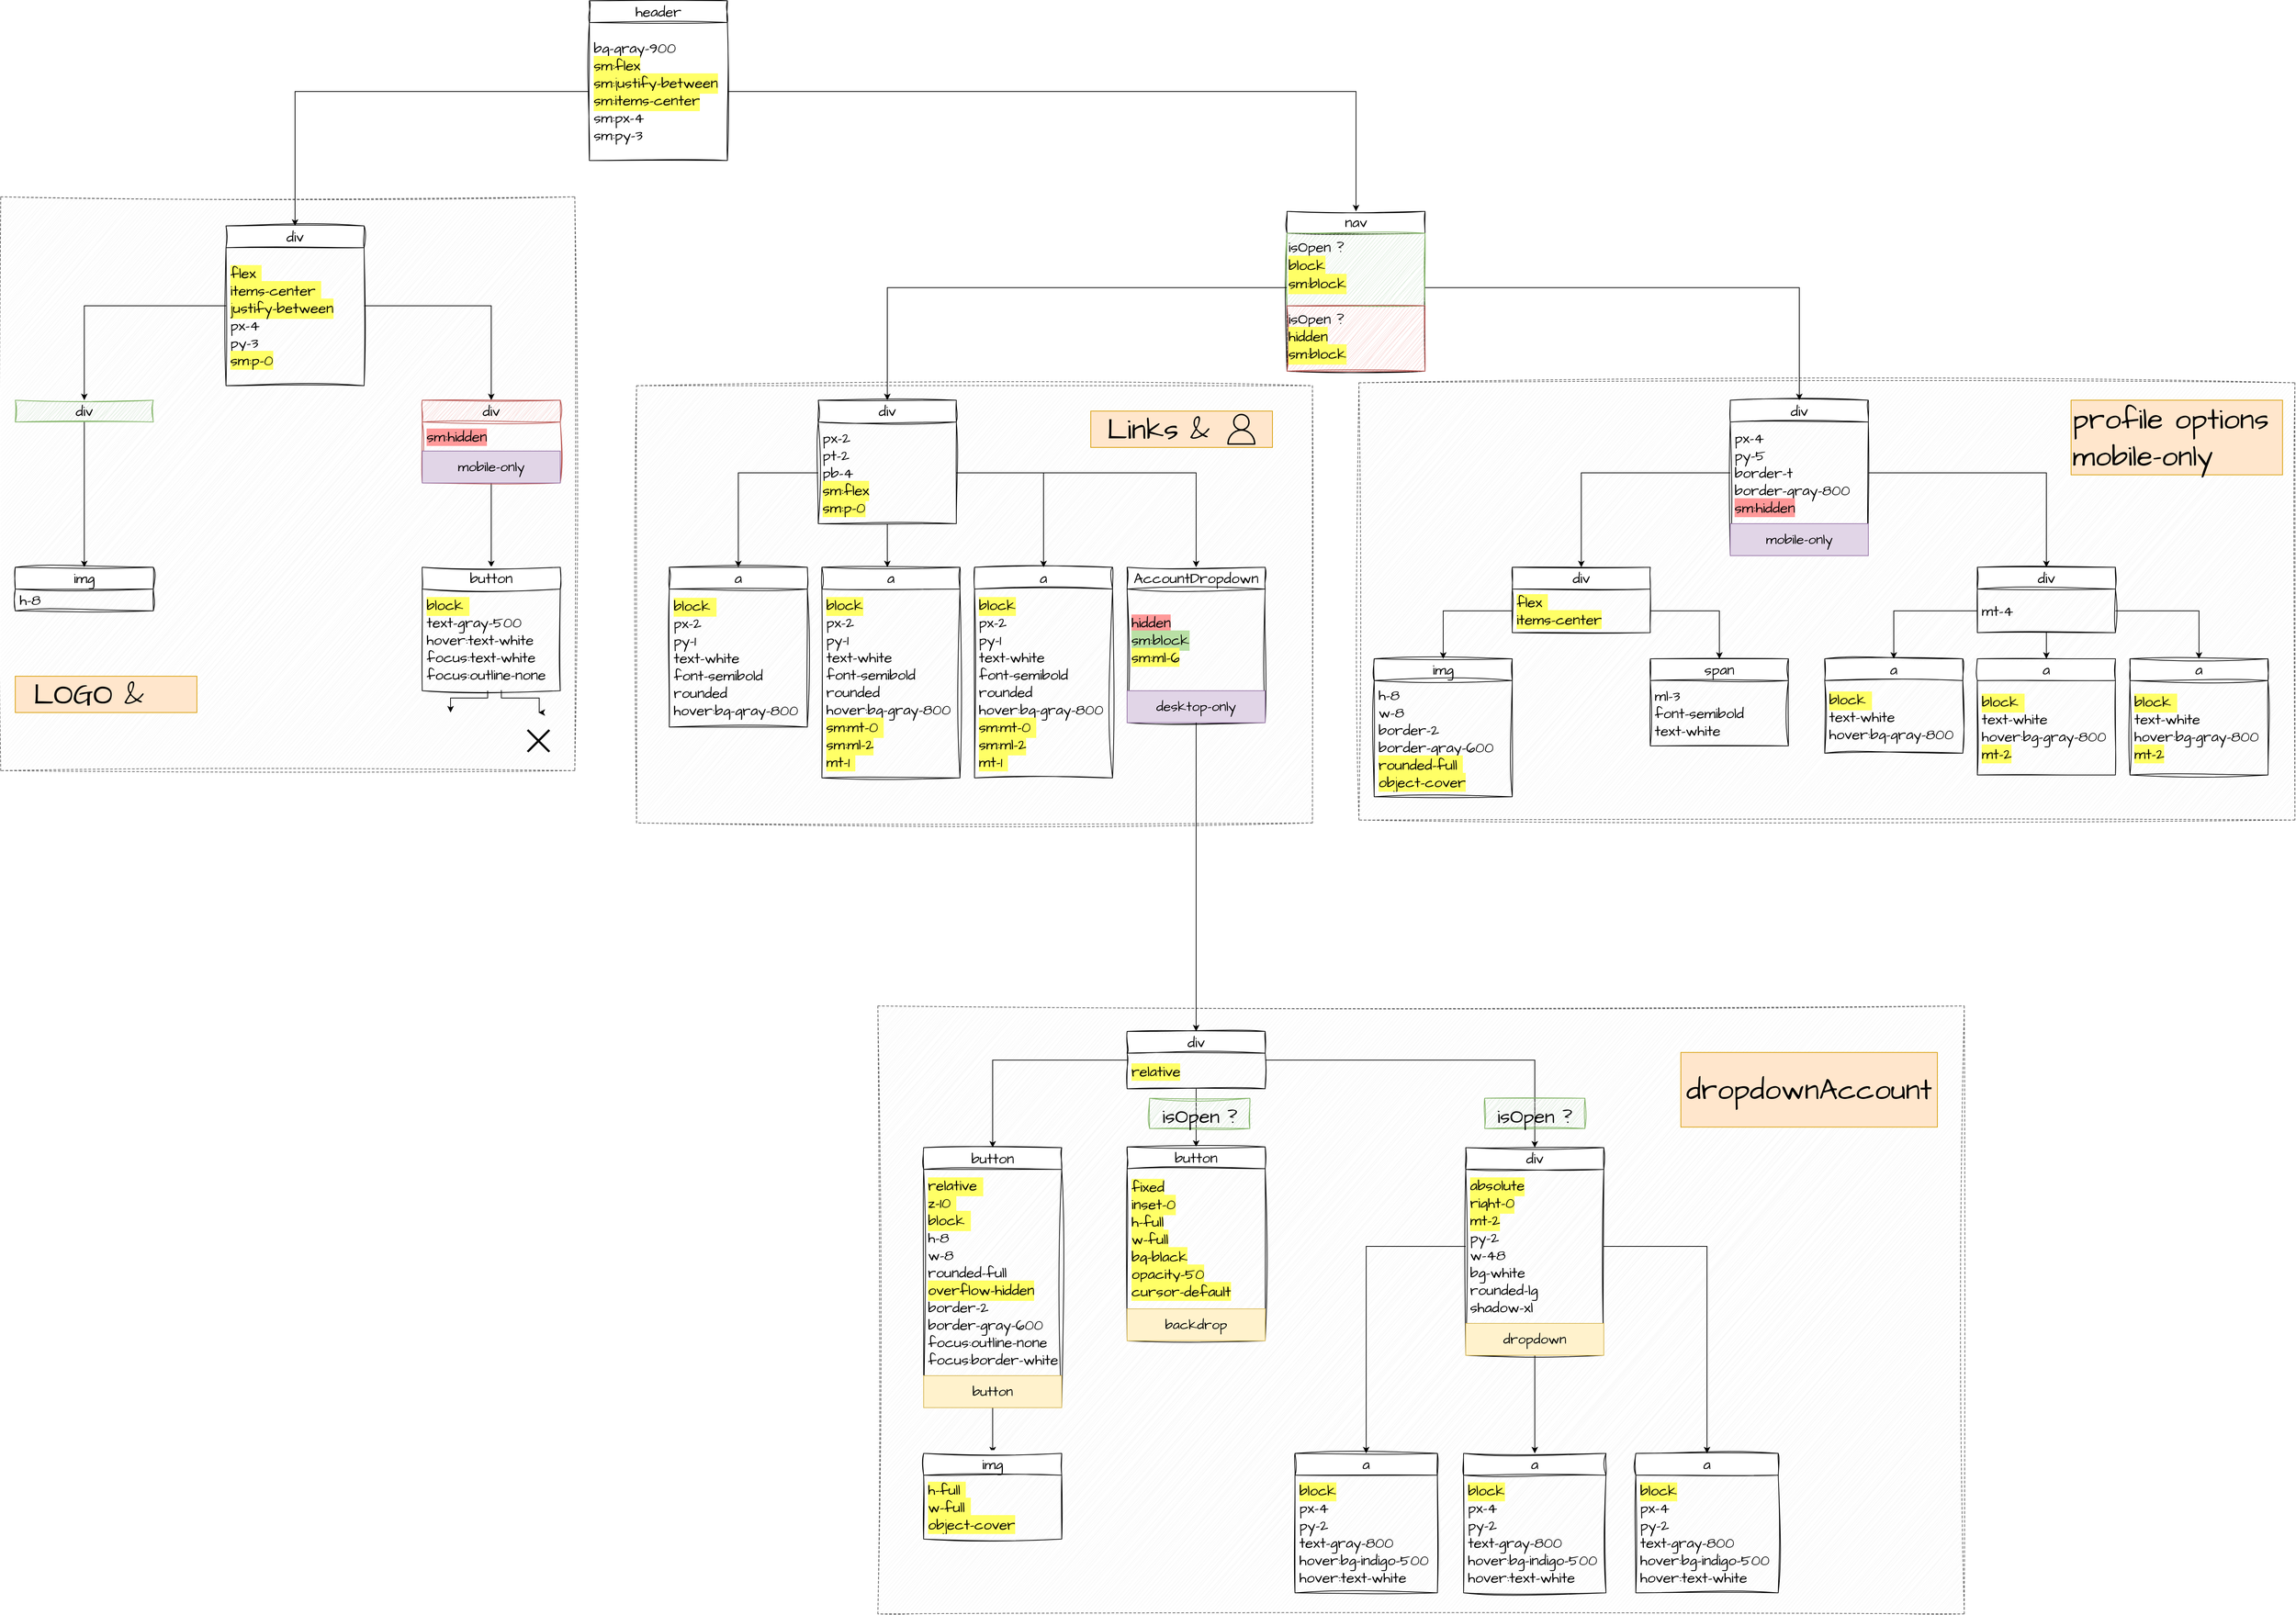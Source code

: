 <mxfile version="21.7.5" type="github">
  <diagram name="Page-1" id="tBc8EASqlZLqpBed-0zP">
    <mxGraphModel dx="2733" dy="1676" grid="0" gridSize="10" guides="1" tooltips="1" connect="1" arrows="1" fold="1" page="0" pageScale="1" pageWidth="1169" pageHeight="827" math="0" shadow="0">
      <root>
        <mxCell id="0" />
        <mxCell id="1" parent="0" />
        <mxCell id="suojLJfnvC3cGBsXoMLz-39" value="" style="rounded=0;whiteSpace=wrap;html=1;dashed=1;fontFamily=Architects Daughter;fontSource=https%3A%2F%2Ffonts.googleapis.com%2Fcss%3Ffamily%3DArchitects%2BDaughter;fillColor=#f5f5f5;fontColor=#333333;strokeColor=#666666;sketch=1;curveFitting=1;jiggle=2;" vertex="1" parent="1">
          <mxGeometry x="1007" y="1354" width="1495" height="837" as="geometry" />
        </mxCell>
        <mxCell id="1X0M5qUD7rg-FBNUwpxv-1" value="" style="rounded=0;whiteSpace=wrap;html=1;dashed=1;fontFamily=Architects Daughter;fontSource=https%3A%2F%2Ffonts.googleapis.com%2Fcss%3Ffamily%3DArchitects%2BDaughter;fillColor=#f5f5f5;fontColor=#333333;strokeColor=#666666;sketch=1;curveFitting=1;jiggle=2;" parent="1" vertex="1">
          <mxGeometry x="1669" y="496" width="1288" height="602" as="geometry" />
        </mxCell>
        <mxCell id="1X0M5qUD7rg-FBNUwpxv-2" value="&lt;font data-font-src=&quot;https://fonts.googleapis.com/css?family=Architects+Daughter&quot; face=&quot;Architects Daughter&quot;&gt;profile options&lt;br&gt;mobile-only&lt;br&gt;&lt;/font&gt;" style="text;html=1;strokeColor=#d79b00;fillColor=#ffe6cc;align=left;verticalAlign=middle;whiteSpace=wrap;rounded=0;fontSize=40;" parent="1" vertex="1">
          <mxGeometry x="2649" y="520" width="291" height="102.75" as="geometry" />
        </mxCell>
        <mxCell id="1X0M5qUD7rg-FBNUwpxv-3" value="" style="rounded=0;whiteSpace=wrap;html=1;dashed=1;fontFamily=Architects Daughter;fontSource=https%3A%2F%2Ffonts.googleapis.com%2Fcss%3Ffamily%3DArchitects%2BDaughter;fillColor=#f5f5f5;fontColor=#333333;strokeColor=#666666;sketch=1;curveFitting=1;jiggle=2;" parent="1" vertex="1">
          <mxGeometry x="675" y="500" width="930" height="602" as="geometry" />
        </mxCell>
        <mxCell id="1X0M5qUD7rg-FBNUwpxv-4" value="&lt;font data-font-src=&quot;https://fonts.googleapis.com/css?family=Architects+Daughter&quot; face=&quot;Architects Daughter&quot;&gt;Links &amp;amp;&amp;nbsp; &amp;nbsp;&amp;nbsp;&lt;/font&gt;" style="text;html=1;strokeColor=#d79b00;fillColor=#ffe6cc;align=center;verticalAlign=middle;whiteSpace=wrap;rounded=0;fontSize=40;" parent="1" vertex="1">
          <mxGeometry x="1300" y="535" width="250" height="50" as="geometry" />
        </mxCell>
        <mxCell id="1X0M5qUD7rg-FBNUwpxv-5" value="" style="whiteSpace=wrap;html=1;aspect=fixed;sketch=1;curveFitting=1;jiggle=2;fillColor=#f5f5f5;dashed=1;movable=1;resizable=1;rotatable=1;deletable=1;editable=1;locked=0;connectable=1;strokeColor=#666666;fontColor=#333333;" parent="1" vertex="1">
          <mxGeometry x="-200" y="240" width="790" height="790" as="geometry" />
        </mxCell>
        <mxCell id="1X0M5qUD7rg-FBNUwpxv-6" value="header" style="swimlane;fontStyle=0;childLayout=stackLayout;horizontal=1;startSize=30;horizontalStack=0;resizeParent=1;resizeParentMax=0;resizeLast=0;collapsible=1;marginBottom=0;whiteSpace=wrap;html=1;sketch=1;hachureGap=4;jiggle=2;curveFitting=1;fontFamily=Architects Daughter;fontSource=https%3A%2F%2Ffonts.googleapis.com%2Fcss%3Ffamily%3DArchitects%2BDaughter;fontSize=20;" parent="1" vertex="1">
          <mxGeometry x="610" y="-30" width="190" height="220" as="geometry">
            <mxRectangle x="364" y="20" width="100" height="40" as="alternateBounds" />
          </mxGeometry>
        </mxCell>
        <mxCell id="1X0M5qUD7rg-FBNUwpxv-7" value="bg-gray-900&amp;nbsp;&lt;br&gt;&lt;span style=&quot;background-color: rgb(255, 255, 102);&quot;&gt;sm:flex &lt;br&gt;sm:justify-between &lt;br&gt;sm:items-center &lt;/span&gt;&lt;br&gt;sm:px-4 &lt;br&gt;sm:py-3" style="text;strokeColor=none;fillColor=none;align=left;verticalAlign=middle;spacingLeft=4;spacingRight=4;overflow=hidden;points=[[0,0.5],[1,0.5]];portConstraint=eastwest;rotatable=0;whiteSpace=wrap;html=1;fontSize=20;fontFamily=Architects Daughter;" parent="1X0M5qUD7rg-FBNUwpxv-6" vertex="1">
          <mxGeometry y="30" width="190" height="190" as="geometry" />
        </mxCell>
        <mxCell id="1X0M5qUD7rg-FBNUwpxv-8" value="" style="edgeStyle=orthogonalEdgeStyle;rounded=0;orthogonalLoop=1;jettySize=auto;html=1;" parent="1" source="1X0M5qUD7rg-FBNUwpxv-10" target="1X0M5qUD7rg-FBNUwpxv-16" edge="1">
          <mxGeometry relative="1" as="geometry" />
        </mxCell>
        <mxCell id="1X0M5qUD7rg-FBNUwpxv-9" value="" style="edgeStyle=orthogonalEdgeStyle;rounded=0;orthogonalLoop=1;jettySize=auto;html=1;" parent="1" source="1X0M5qUD7rg-FBNUwpxv-10" target="1X0M5qUD7rg-FBNUwpxv-20" edge="1">
          <mxGeometry relative="1" as="geometry" />
        </mxCell>
        <mxCell id="1X0M5qUD7rg-FBNUwpxv-10" value="div" style="swimlane;fontStyle=0;childLayout=stackLayout;horizontal=1;startSize=30;horizontalStack=0;resizeParent=1;resizeParentMax=0;resizeLast=0;collapsible=1;marginBottom=0;whiteSpace=wrap;html=1;sketch=1;hachureGap=4;jiggle=2;curveFitting=1;fontFamily=Architects Daughter;fontSource=https%3A%2F%2Ffonts.googleapis.com%2Fcss%3Ffamily%3DArchitects%2BDaughter;fontSize=20;" parent="1" vertex="1">
          <mxGeometry x="110" y="280" width="190" height="220" as="geometry">
            <mxRectangle x="110" y="280" width="100" height="40" as="alternateBounds" />
          </mxGeometry>
        </mxCell>
        <mxCell id="1X0M5qUD7rg-FBNUwpxv-11" value="&lt;div&gt;&lt;span style=&quot;background-color: rgb(255, 255, 102);&quot;&gt;flex&amp;nbsp;&lt;/span&gt;&lt;/div&gt;&lt;div&gt;&lt;span style=&quot;background-color: rgb(255, 255, 102);&quot;&gt;items-center&amp;nbsp;&lt;/span&gt;&lt;/div&gt;&lt;div&gt;&lt;span style=&quot;background-color: rgb(255, 255, 102);&quot;&gt;justify-between&lt;/span&gt;&amp;nbsp;&lt;/div&gt;&lt;div&gt;px-4&amp;nbsp;&lt;/div&gt;&lt;div&gt;py-3&amp;nbsp;&lt;/div&gt;&lt;div&gt;&lt;span style=&quot;background-color: rgb(255, 255, 102);&quot;&gt;sm:p-0&lt;/span&gt;&lt;/div&gt;" style="text;strokeColor=none;fillColor=none;align=left;verticalAlign=middle;spacingLeft=4;spacingRight=4;overflow=hidden;points=[[0,0.5],[1,0.5]];portConstraint=eastwest;rotatable=0;whiteSpace=wrap;html=1;fontSize=20;fontFamily=Architects Daughter;" parent="1X0M5qUD7rg-FBNUwpxv-10" vertex="1">
          <mxGeometry y="30" width="190" height="190" as="geometry" />
        </mxCell>
        <mxCell id="1X0M5qUD7rg-FBNUwpxv-12" value="nav" style="swimlane;fontStyle=0;childLayout=stackLayout;horizontal=1;startSize=30;horizontalStack=0;resizeParent=1;resizeParentMax=0;resizeLast=0;collapsible=1;marginBottom=0;whiteSpace=wrap;html=1;hachureGap=4;fontFamily=Architects Daughter;fontSource=https%3A%2F%2Ffonts.googleapis.com%2Fcss%3Ffamily%3DArchitects%2BDaughter;fontSize=20;sketch=1;curveFitting=1;jiggle=2;" parent="1" vertex="1">
          <mxGeometry x="1570" y="260" width="190" height="220" as="geometry">
            <mxRectangle x="364" y="20" width="100" height="40" as="alternateBounds" />
          </mxGeometry>
        </mxCell>
        <mxCell id="1X0M5qUD7rg-FBNUwpxv-13" value="&lt;font data-font-src=&quot;https://fonts.googleapis.com/css?family=Architects+Daughter&quot; face=&quot;Architects Daughter&quot; style=&quot;font-size: 20px;&quot;&gt;isOpen ?&lt;br style=&quot;font-size: 20px;&quot;&gt;&lt;span style=&quot;background-color: rgb(255, 255, 102); font-size: 20px;&quot;&gt;block&lt;br style=&quot;font-size: 20px;&quot;&gt;sm:block&lt;/span&gt;&lt;br style=&quot;font-size: 20px;&quot;&gt;&lt;/font&gt;" style="rounded=0;whiteSpace=wrap;html=1;align=left;verticalAlign=top;sketch=1;curveFitting=1;jiggle=2;fillColor=#d5e8d4;strokeColor=#82b366;fontSize=20;" parent="1X0M5qUD7rg-FBNUwpxv-12" vertex="1">
          <mxGeometry y="30" width="190" height="100" as="geometry" />
        </mxCell>
        <mxCell id="1X0M5qUD7rg-FBNUwpxv-14" value="isOpen ?&lt;br style=&quot;border-color: var(--border-color); font-size: 20px;&quot;&gt;&lt;span style=&quot;background-color: rgb(255, 255, 102); font-size: 20px;&quot;&gt;hidden&lt;br style=&quot;font-size: 20px;&quot;&gt;&lt;/span&gt;&lt;div style=&quot;font-size: 20px;&quot;&gt;&lt;span style=&quot;background-color: rgb(255, 255, 102); font-size: 20px;&quot;&gt;sm:block&lt;/span&gt;&lt;/div&gt;" style="rounded=0;whiteSpace=wrap;html=1;align=left;verticalAlign=top;fontFamily=Architects Daughter;fontSource=https%3A%2F%2Ffonts.googleapis.com%2Fcss%3Ffamily%3DArchitects%2BDaughter;fillColor=#f8cecc;strokeColor=#b85450;sketch=1;curveFitting=1;jiggle=2;fontSize=20;" parent="1X0M5qUD7rg-FBNUwpxv-12" vertex="1">
          <mxGeometry y="130" width="190" height="90" as="geometry" />
        </mxCell>
        <mxCell id="1X0M5qUD7rg-FBNUwpxv-15" value="" style="edgeStyle=orthogonalEdgeStyle;rounded=0;orthogonalLoop=1;jettySize=auto;html=1;" parent="1" source="1X0M5qUD7rg-FBNUwpxv-16" target="1X0M5qUD7rg-FBNUwpxv-24" edge="1">
          <mxGeometry relative="1" as="geometry" />
        </mxCell>
        <mxCell id="1X0M5qUD7rg-FBNUwpxv-16" value="div" style="swimlane;fontStyle=0;childLayout=stackLayout;horizontal=1;startSize=30;horizontalStack=0;resizeParent=1;resizeParentMax=0;resizeLast=0;collapsible=1;marginBottom=0;whiteSpace=wrap;html=1;sketch=1;hachureGap=4;jiggle=2;curveFitting=1;fontFamily=Architects Daughter;fontSource=https%3A%2F%2Ffonts.googleapis.com%2Fcss%3Ffamily%3DArchitects%2BDaughter;fontSize=20;fillColor=#f8cecc;strokeColor=#b85450;" parent="1" vertex="1">
          <mxGeometry x="380" y="520" width="190" height="114" as="geometry">
            <mxRectangle x="110" y="280" width="100" height="40" as="alternateBounds" />
          </mxGeometry>
        </mxCell>
        <mxCell id="1X0M5qUD7rg-FBNUwpxv-17" value="&lt;span style=&quot;background-color: rgb(255, 153, 153);&quot;&gt;sm:hidden&lt;/span&gt;" style="text;strokeColor=none;fillColor=none;align=left;verticalAlign=middle;spacingLeft=4;spacingRight=4;overflow=hidden;points=[[0,0.5],[1,0.5]];portConstraint=eastwest;rotatable=0;whiteSpace=wrap;html=1;fontSize=20;fontFamily=Architects Daughter;" parent="1X0M5qUD7rg-FBNUwpxv-16" vertex="1">
          <mxGeometry y="30" width="190" height="40" as="geometry" />
        </mxCell>
        <mxCell id="1X0M5qUD7rg-FBNUwpxv-18" value="&lt;font data-font-src=&quot;https://fonts.googleapis.com/css?family=Architects+Daughter&quot; face=&quot;Architects Daughter&quot; style=&quot;font-size: 19px;&quot;&gt;mobile-only&lt;br style=&quot;font-size: 19px;&quot;&gt;&lt;/font&gt;" style="text;html=1;strokeColor=#9673a6;fillColor=#e1d5e7;align=center;verticalAlign=middle;whiteSpace=wrap;rounded=0;fontSize=19;labelBackgroundColor=none;" parent="1X0M5qUD7rg-FBNUwpxv-16" vertex="1">
          <mxGeometry y="70" width="190" height="44" as="geometry" />
        </mxCell>
        <mxCell id="1X0M5qUD7rg-FBNUwpxv-19" value="" style="edgeStyle=orthogonalEdgeStyle;rounded=0;orthogonalLoop=1;jettySize=auto;html=1;" parent="1" source="1X0M5qUD7rg-FBNUwpxv-20" target="1X0M5qUD7rg-FBNUwpxv-21" edge="1">
          <mxGeometry relative="1" as="geometry" />
        </mxCell>
        <mxCell id="1X0M5qUD7rg-FBNUwpxv-20" value="div" style="swimlane;fontStyle=0;childLayout=stackLayout;horizontal=1;startSize=30;horizontalStack=0;resizeParent=1;resizeParentMax=0;resizeLast=0;collapsible=1;marginBottom=0;whiteSpace=wrap;html=1;sketch=1;hachureGap=4;jiggle=2;curveFitting=1;fontFamily=Architects Daughter;fontSource=https%3A%2F%2Ffonts.googleapis.com%2Fcss%3Ffamily%3DArchitects%2BDaughter;fontSize=20;fillColor=#d5e8d4;strokeColor=#82b366;" parent="1" vertex="1">
          <mxGeometry x="-180" y="520" width="190" height="30" as="geometry">
            <mxRectangle x="110" y="280" width="100" height="40" as="alternateBounds" />
          </mxGeometry>
        </mxCell>
        <mxCell id="1X0M5qUD7rg-FBNUwpxv-21" value="img" style="swimlane;fontStyle=0;childLayout=stackLayout;horizontal=1;startSize=30;horizontalStack=0;resizeParent=1;resizeParentMax=0;resizeLast=0;collapsible=1;marginBottom=0;whiteSpace=wrap;html=1;sketch=1;hachureGap=4;jiggle=2;curveFitting=1;fontFamily=Architects Daughter;fontSource=https%3A%2F%2Ffonts.googleapis.com%2Fcss%3Ffamily%3DArchitects%2BDaughter;fontSize=20;" parent="1" vertex="1">
          <mxGeometry x="-180" y="750" width="190" height="60" as="geometry">
            <mxRectangle x="110" y="280" width="100" height="40" as="alternateBounds" />
          </mxGeometry>
        </mxCell>
        <mxCell id="1X0M5qUD7rg-FBNUwpxv-22" value="&lt;div&gt;h-8&lt;/div&gt;" style="text;strokeColor=none;fillColor=none;align=left;verticalAlign=middle;spacingLeft=4;spacingRight=4;overflow=hidden;points=[[0,0.5],[1,0.5]];portConstraint=eastwest;rotatable=0;whiteSpace=wrap;html=1;fontSize=20;fontFamily=Architects Daughter;" parent="1X0M5qUD7rg-FBNUwpxv-21" vertex="1">
          <mxGeometry y="30" width="190" height="30" as="geometry" />
        </mxCell>
        <mxCell id="1X0M5qUD7rg-FBNUwpxv-23" value="" style="edgeStyle=orthogonalEdgeStyle;rounded=0;orthogonalLoop=1;jettySize=auto;html=1;exitX=0.573;exitY=0.994;exitDx=0;exitDy=0;exitPerimeter=0;" parent="1" source="1X0M5qUD7rg-FBNUwpxv-25" edge="1">
          <mxGeometry relative="1" as="geometry">
            <mxPoint x="540" y="950" as="targetPoint" />
            <Array as="points">
              <mxPoint x="489" y="930" />
              <mxPoint x="541" y="930" />
              <mxPoint x="541" y="950" />
            </Array>
          </mxGeometry>
        </mxCell>
        <mxCell id="1X0M5qUD7rg-FBNUwpxv-24" value="button" style="swimlane;fontStyle=0;childLayout=stackLayout;horizontal=1;startSize=30;horizontalStack=0;resizeParent=1;resizeParentMax=0;resizeLast=0;collapsible=1;marginBottom=0;whiteSpace=wrap;html=1;sketch=1;hachureGap=4;jiggle=2;curveFitting=1;fontFamily=Architects Daughter;fontSource=https%3A%2F%2Ffonts.googleapis.com%2Fcss%3Ffamily%3DArchitects%2BDaughter;fontSize=20;" parent="1" vertex="1">
          <mxGeometry x="380" y="750" width="190" height="170" as="geometry">
            <mxRectangle x="110" y="280" width="100" height="40" as="alternateBounds" />
          </mxGeometry>
        </mxCell>
        <mxCell id="1X0M5qUD7rg-FBNUwpxv-25" value="&lt;div&gt;&lt;span style=&quot;background-color: rgb(255, 255, 102);&quot;&gt;block&amp;nbsp;&lt;/span&gt;&lt;/div&gt;&lt;div&gt;text-gray-500&amp;nbsp;&lt;/div&gt;&lt;div&gt;hover:text-white&amp;nbsp;&lt;/div&gt;&lt;div&gt;focus:text-white&amp;nbsp;&lt;/div&gt;&lt;div&gt;focus:outline-none&lt;/div&gt;" style="text;strokeColor=none;fillColor=none;align=left;verticalAlign=middle;spacingLeft=4;spacingRight=4;overflow=hidden;points=[[0,0.5],[1,0.5]];portConstraint=eastwest;rotatable=0;whiteSpace=wrap;html=1;fontSize=20;fontFamily=Architects Daughter;" parent="1X0M5qUD7rg-FBNUwpxv-24" vertex="1">
          <mxGeometry y="30" width="190" height="140" as="geometry" />
        </mxCell>
        <mxCell id="1X0M5qUD7rg-FBNUwpxv-26" value="" style="shape=image;html=1;verticalAlign=top;verticalLabelPosition=bottom;labelBackgroundColor=#ffffff;imageAspect=0;aspect=fixed;image=https://cdn4.iconfinder.com/data/icons/flat-black/128/menu.png" parent="1" vertex="1">
          <mxGeometry x="380" y="950" width="78" height="78" as="geometry" />
        </mxCell>
        <mxCell id="1X0M5qUD7rg-FBNUwpxv-27" value="" style="shape=umlDestroy;whiteSpace=wrap;html=1;strokeWidth=3;targetShapes=umlLifeline;" parent="1" vertex="1">
          <mxGeometry x="525" y="974" width="30" height="30" as="geometry" />
        </mxCell>
        <mxCell id="1X0M5qUD7rg-FBNUwpxv-28" value="" style="edgeStyle=orthogonalEdgeStyle;rounded=0;orthogonalLoop=1;jettySize=auto;html=1;exitX=0.474;exitY=0.999;exitDx=0;exitDy=0;exitPerimeter=0;" parent="1" source="1X0M5qUD7rg-FBNUwpxv-25" target="1X0M5qUD7rg-FBNUwpxv-26" edge="1">
          <mxGeometry relative="1" as="geometry">
            <mxPoint x="485" y="900" as="sourcePoint" />
            <mxPoint x="419" y="950" as="targetPoint" />
            <Array as="points">
              <mxPoint x="470" y="930" />
              <mxPoint x="419" y="930" />
            </Array>
          </mxGeometry>
        </mxCell>
        <mxCell id="1X0M5qUD7rg-FBNUwpxv-29" value="" style="edgeStyle=orthogonalEdgeStyle;rounded=0;orthogonalLoop=1;jettySize=auto;html=1;entryX=0.474;entryY=0;entryDx=0;entryDy=0;entryPerimeter=0;" parent="1" source="1X0M5qUD7rg-FBNUwpxv-30" target="1X0M5qUD7rg-FBNUwpxv-37" edge="1">
          <mxGeometry relative="1" as="geometry" />
        </mxCell>
        <mxCell id="1X0M5qUD7rg-FBNUwpxv-30" value="div" style="swimlane;fontStyle=0;childLayout=stackLayout;horizontal=1;startSize=30;horizontalStack=0;resizeParent=1;resizeParentMax=0;resizeLast=0;collapsible=1;marginBottom=0;whiteSpace=wrap;html=1;sketch=1;hachureGap=4;jiggle=2;curveFitting=1;fontFamily=Architects Daughter;fontSource=https%3A%2F%2Ffonts.googleapis.com%2Fcss%3Ffamily%3DArchitects%2BDaughter;fontSize=20;" parent="1" vertex="1">
          <mxGeometry x="925" y="520" width="190" height="170" as="geometry">
            <mxRectangle x="110" y="280" width="100" height="40" as="alternateBounds" />
          </mxGeometry>
        </mxCell>
        <mxCell id="1X0M5qUD7rg-FBNUwpxv-31" value="px-2 &lt;br&gt;pt-2 &lt;br&gt;pb-4 &lt;br&gt;&lt;span style=&quot;background-color: rgb(255, 255, 102);&quot;&gt;sm:flex &lt;br&gt;sm:p-0&lt;/span&gt;" style="text;strokeColor=none;fillColor=none;align=left;verticalAlign=middle;spacingLeft=4;spacingRight=4;overflow=hidden;points=[[0,0.5],[1,0.5]];portConstraint=eastwest;rotatable=0;whiteSpace=wrap;html=1;fontSize=20;fontFamily=Architects Daughter;" parent="1X0M5qUD7rg-FBNUwpxv-30" vertex="1">
          <mxGeometry y="30" width="190" height="140" as="geometry" />
        </mxCell>
        <mxCell id="1X0M5qUD7rg-FBNUwpxv-32" value="div" style="swimlane;fontStyle=0;childLayout=stackLayout;horizontal=1;startSize=30;horizontalStack=0;resizeParent=1;resizeParentMax=0;resizeLast=0;collapsible=1;marginBottom=0;whiteSpace=wrap;html=1;sketch=1;hachureGap=4;jiggle=2;curveFitting=1;fontFamily=Architects Daughter;fontSource=https%3A%2F%2Ffonts.googleapis.com%2Fcss%3Ffamily%3DArchitects%2BDaughter;fontSize=20;" parent="1" vertex="1">
          <mxGeometry x="2180" y="520" width="190" height="214" as="geometry">
            <mxRectangle x="110" y="280" width="100" height="40" as="alternateBounds" />
          </mxGeometry>
        </mxCell>
        <mxCell id="1X0M5qUD7rg-FBNUwpxv-33" value="&lt;div&gt;px-4&amp;nbsp;&lt;/div&gt;&lt;div&gt;py-5&amp;nbsp;&lt;/div&gt;&lt;div&gt;border-t&amp;nbsp;&lt;/div&gt;&lt;div&gt;border-gray-800&amp;nbsp;&lt;/div&gt;&lt;div&gt;&lt;span style=&quot;background-color: rgb(255, 153, 153);&quot;&gt;sm:hidden&lt;/span&gt;&lt;/div&gt;" style="text;strokeColor=none;fillColor=none;align=left;verticalAlign=middle;spacingLeft=4;spacingRight=4;overflow=hidden;points=[[0,0.5],[1,0.5]];portConstraint=eastwest;rotatable=0;whiteSpace=wrap;html=1;fontSize=20;fontFamily=Architects Daughter;" parent="1X0M5qUD7rg-FBNUwpxv-32" vertex="1">
          <mxGeometry y="30" width="190" height="140" as="geometry" />
        </mxCell>
        <mxCell id="1X0M5qUD7rg-FBNUwpxv-34" value="&lt;font data-font-src=&quot;https://fonts.googleapis.com/css?family=Architects+Daughter&quot; face=&quot;Architects Daughter&quot; style=&quot;font-size: 19px;&quot;&gt;mobile-only&lt;br style=&quot;font-size: 19px;&quot;&gt;&lt;/font&gt;" style="text;html=1;strokeColor=#9673a6;fillColor=#e1d5e7;align=center;verticalAlign=middle;whiteSpace=wrap;rounded=0;fontSize=19;labelBackgroundColor=none;" parent="1X0M5qUD7rg-FBNUwpxv-32" vertex="1">
          <mxGeometry y="170" width="190" height="44" as="geometry" />
        </mxCell>
        <mxCell id="1X0M5qUD7rg-FBNUwpxv-35" value="a" style="swimlane;fontStyle=0;childLayout=stackLayout;horizontal=1;startSize=30;horizontalStack=0;resizeParent=1;resizeParentMax=0;resizeLast=0;collapsible=1;marginBottom=0;whiteSpace=wrap;html=1;sketch=1;hachureGap=4;jiggle=2;curveFitting=1;fontFamily=Architects Daughter;fontSource=https%3A%2F%2Ffonts.googleapis.com%2Fcss%3Ffamily%3DArchitects%2BDaughter;fontSize=20;" parent="1" vertex="1">
          <mxGeometry x="720" y="750" width="190" height="220" as="geometry">
            <mxRectangle x="110" y="280" width="100" height="40" as="alternateBounds" />
          </mxGeometry>
        </mxCell>
        <mxCell id="1X0M5qUD7rg-FBNUwpxv-36" value="&lt;div&gt;&lt;span style=&quot;background-color: rgb(255, 255, 102);&quot;&gt;block&amp;nbsp;&lt;/span&gt;&lt;/div&gt;&lt;div&gt;px-2&amp;nbsp;&lt;/div&gt;&lt;div&gt;py-1&amp;nbsp;&lt;/div&gt;&lt;div&gt;text-white&amp;nbsp;&lt;/div&gt;&lt;div&gt;font-semibold&amp;nbsp;&lt;/div&gt;&lt;div&gt;rounded&amp;nbsp;&lt;/div&gt;&lt;div&gt;hover:bg-gray-800&lt;/div&gt;" style="text;strokeColor=none;fillColor=none;align=left;verticalAlign=middle;spacingLeft=4;spacingRight=4;overflow=hidden;points=[[0,0.5],[1,0.5]];portConstraint=eastwest;rotatable=0;whiteSpace=wrap;html=1;fontSize=20;fontFamily=Architects Daughter;" parent="1X0M5qUD7rg-FBNUwpxv-35" vertex="1">
          <mxGeometry y="30" width="190" height="190" as="geometry" />
        </mxCell>
        <mxCell id="1X0M5qUD7rg-FBNUwpxv-37" value="a" style="swimlane;fontStyle=0;childLayout=stackLayout;horizontal=1;startSize=30;horizontalStack=0;resizeParent=1;resizeParentMax=0;resizeLast=0;collapsible=1;marginBottom=0;whiteSpace=wrap;html=1;sketch=1;hachureGap=4;jiggle=2;curveFitting=1;fontFamily=Architects Daughter;fontSource=https%3A%2F%2Ffonts.googleapis.com%2Fcss%3Ffamily%3DArchitects%2BDaughter;fontSize=20;" parent="1" vertex="1">
          <mxGeometry x="930" y="750" width="190" height="290" as="geometry">
            <mxRectangle x="110" y="280" width="100" height="40" as="alternateBounds" />
          </mxGeometry>
        </mxCell>
        <mxCell id="1X0M5qUD7rg-FBNUwpxv-38" value="&lt;div&gt;&lt;span style=&quot;background-color: rgb(255, 255, 102);&quot;&gt;block&lt;/span&gt;&amp;nbsp;&lt;/div&gt;&lt;div&gt;px-2&amp;nbsp;&lt;/div&gt;&lt;div&gt;py-1&amp;nbsp;&lt;/div&gt;&lt;div&gt;text-white&amp;nbsp;&lt;/div&gt;&lt;div&gt;font-semibold&amp;nbsp;&lt;/div&gt;&lt;div&gt;rounded&amp;nbsp;&lt;/div&gt;&lt;div&gt;hover:bg-gray-800&amp;nbsp;&lt;/div&gt;&lt;div&gt;&lt;span style=&quot;background-color: rgb(255, 255, 102);&quot;&gt;sm:mt-0&amp;nbsp;&lt;/span&gt;&lt;/div&gt;&lt;div&gt;&lt;span style=&quot;background-color: rgb(255, 255, 102);&quot;&gt;sm:ml-2&lt;/span&gt;&lt;/div&gt;&lt;div&gt;&lt;span style=&quot;background-color: rgb(255, 255, 102);&quot;&gt;mt-1&amp;nbsp;&lt;/span&gt;&lt;/div&gt;" style="text;strokeColor=none;fillColor=none;align=left;verticalAlign=middle;spacingLeft=4;spacingRight=4;overflow=hidden;points=[[0,0.5],[1,0.5]];portConstraint=eastwest;rotatable=0;whiteSpace=wrap;html=1;fontSize=20;fontFamily=Architects Daughter;" parent="1X0M5qUD7rg-FBNUwpxv-37" vertex="1">
          <mxGeometry y="30" width="190" height="260" as="geometry" />
        </mxCell>
        <mxCell id="1X0M5qUD7rg-FBNUwpxv-39" value="a" style="swimlane;fontStyle=0;childLayout=stackLayout;horizontal=1;startSize=30;horizontalStack=0;resizeParent=1;resizeParentMax=0;resizeLast=0;collapsible=1;marginBottom=0;whiteSpace=wrap;html=1;sketch=1;hachureGap=4;jiggle=2;curveFitting=1;fontFamily=Architects Daughter;fontSource=https%3A%2F%2Ffonts.googleapis.com%2Fcss%3Ffamily%3DArchitects%2BDaughter;fontSize=20;" parent="1" vertex="1">
          <mxGeometry x="1140" y="750" width="190" height="290" as="geometry">
            <mxRectangle x="110" y="280" width="100" height="40" as="alternateBounds" />
          </mxGeometry>
        </mxCell>
        <mxCell id="1X0M5qUD7rg-FBNUwpxv-40" value="&lt;div&gt;&lt;span style=&quot;background-color: rgb(255, 255, 102);&quot;&gt;block&lt;/span&gt;&amp;nbsp;&lt;/div&gt;&lt;div&gt;px-2&amp;nbsp;&lt;/div&gt;&lt;div&gt;py-1&amp;nbsp;&lt;/div&gt;&lt;div&gt;text-white&amp;nbsp;&lt;/div&gt;&lt;div&gt;font-semibold&amp;nbsp;&lt;/div&gt;&lt;div&gt;rounded&amp;nbsp;&lt;/div&gt;&lt;div&gt;hover:bg-gray-800&amp;nbsp;&lt;/div&gt;&lt;div&gt;&lt;span style=&quot;background-color: rgb(255, 255, 102);&quot;&gt;sm:mt-0&amp;nbsp;&lt;/span&gt;&lt;/div&gt;&lt;div&gt;&lt;span style=&quot;background-color: rgb(255, 255, 102);&quot;&gt;sm:ml-2&lt;/span&gt;&lt;/div&gt;&lt;div&gt;&lt;span style=&quot;background-color: rgb(255, 255, 102);&quot;&gt;mt-1&amp;nbsp;&lt;/span&gt;&lt;/div&gt;" style="text;strokeColor=none;fillColor=none;align=left;verticalAlign=middle;spacingLeft=4;spacingRight=4;overflow=hidden;points=[[0,0.5],[1,0.5]];portConstraint=eastwest;rotatable=0;whiteSpace=wrap;html=1;fontSize=20;fontFamily=Architects Daughter;" parent="1X0M5qUD7rg-FBNUwpxv-39" vertex="1">
          <mxGeometry y="30" width="190" height="260" as="geometry" />
        </mxCell>
        <mxCell id="1X0M5qUD7rg-FBNUwpxv-41" style="edgeStyle=orthogonalEdgeStyle;rounded=0;orthogonalLoop=1;jettySize=auto;html=1;exitX=0;exitY=0.5;exitDx=0;exitDy=0;entryX=0.5;entryY=0;entryDx=0;entryDy=0;" parent="1" source="1X0M5qUD7rg-FBNUwpxv-31" target="1X0M5qUD7rg-FBNUwpxv-35" edge="1">
          <mxGeometry relative="1" as="geometry" />
        </mxCell>
        <mxCell id="1X0M5qUD7rg-FBNUwpxv-42" style="edgeStyle=orthogonalEdgeStyle;rounded=0;orthogonalLoop=1;jettySize=auto;html=1;exitX=1;exitY=0.5;exitDx=0;exitDy=0;entryX=0.5;entryY=0;entryDx=0;entryDy=0;" parent="1" source="1X0M5qUD7rg-FBNUwpxv-31" target="1X0M5qUD7rg-FBNUwpxv-39" edge="1">
          <mxGeometry relative="1" as="geometry" />
        </mxCell>
        <mxCell id="1X0M5qUD7rg-FBNUwpxv-43" style="edgeStyle=orthogonalEdgeStyle;rounded=0;orthogonalLoop=1;jettySize=auto;html=1;exitX=0;exitY=0.75;exitDx=0;exitDy=0;entryX=0.5;entryY=0;entryDx=0;entryDy=0;" parent="1" source="1X0M5qUD7rg-FBNUwpxv-13" target="1X0M5qUD7rg-FBNUwpxv-30" edge="1">
          <mxGeometry relative="1" as="geometry" />
        </mxCell>
        <mxCell id="1X0M5qUD7rg-FBNUwpxv-44" style="edgeStyle=orthogonalEdgeStyle;rounded=0;orthogonalLoop=1;jettySize=auto;html=1;exitX=1;exitY=0.75;exitDx=0;exitDy=0;entryX=0.5;entryY=0;entryDx=0;entryDy=0;" parent="1" source="1X0M5qUD7rg-FBNUwpxv-13" target="1X0M5qUD7rg-FBNUwpxv-32" edge="1">
          <mxGeometry relative="1" as="geometry" />
        </mxCell>
        <mxCell id="1X0M5qUD7rg-FBNUwpxv-45" value="AccountDropdown" style="swimlane;fontStyle=0;childLayout=stackLayout;horizontal=1;startSize=30;horizontalStack=0;resizeParent=1;resizeParentMax=0;resizeLast=0;collapsible=1;marginBottom=0;whiteSpace=wrap;html=1;sketch=1;hachureGap=4;jiggle=2;curveFitting=1;fontFamily=Architects Daughter;fontSource=https%3A%2F%2Ffonts.googleapis.com%2Fcss%3Ffamily%3DArchitects%2BDaughter;fontSize=20;" parent="1" vertex="1">
          <mxGeometry x="1350" y="750" width="190" height="214" as="geometry">
            <mxRectangle x="110" y="280" width="100" height="40" as="alternateBounds" />
          </mxGeometry>
        </mxCell>
        <mxCell id="1X0M5qUD7rg-FBNUwpxv-46" value="&lt;span style=&quot;background-color: rgb(255, 153, 153);&quot;&gt;hidden &lt;br&gt;&lt;/span&gt;&lt;span style=&quot;background-color: rgb(185, 224, 165);&quot;&gt;sm:block &lt;br&gt;&lt;/span&gt;&lt;span style=&quot;background-color: rgb(255, 255, 102);&quot;&gt;sm:ml-6&lt;/span&gt;" style="text;strokeColor=none;fillColor=none;align=left;verticalAlign=middle;spacingLeft=4;spacingRight=4;overflow=hidden;points=[[0,0.5],[1,0.5]];portConstraint=eastwest;rotatable=0;whiteSpace=wrap;html=1;fontSize=20;fontFamily=Architects Daughter;" parent="1X0M5qUD7rg-FBNUwpxv-45" vertex="1">
          <mxGeometry y="30" width="190" height="140" as="geometry" />
        </mxCell>
        <mxCell id="1X0M5qUD7rg-FBNUwpxv-47" value="&lt;font data-font-src=&quot;https://fonts.googleapis.com/css?family=Architects+Daughter&quot; face=&quot;Architects Daughter&quot; style=&quot;font-size: 19px;&quot;&gt;desktop-only&lt;br style=&quot;font-size: 19px;&quot;&gt;&lt;/font&gt;" style="text;html=1;strokeColor=#9673a6;fillColor=#e1d5e7;align=center;verticalAlign=middle;whiteSpace=wrap;rounded=0;fontSize=19;labelBackgroundColor=none;" parent="1X0M5qUD7rg-FBNUwpxv-45" vertex="1">
          <mxGeometry y="170" width="190" height="44" as="geometry" />
        </mxCell>
        <mxCell id="1X0M5qUD7rg-FBNUwpxv-48" style="edgeStyle=orthogonalEdgeStyle;rounded=0;orthogonalLoop=1;jettySize=auto;html=1;exitX=1;exitY=0.5;exitDx=0;exitDy=0;entryX=0.5;entryY=0;entryDx=0;entryDy=0;" parent="1" source="1X0M5qUD7rg-FBNUwpxv-31" target="1X0M5qUD7rg-FBNUwpxv-45" edge="1">
          <mxGeometry relative="1" as="geometry" />
        </mxCell>
        <mxCell id="1X0M5qUD7rg-FBNUwpxv-49" value="div" style="swimlane;fontStyle=0;childLayout=stackLayout;horizontal=1;startSize=30;horizontalStack=0;resizeParent=1;resizeParentMax=0;resizeLast=0;collapsible=1;marginBottom=0;whiteSpace=wrap;html=1;sketch=1;hachureGap=4;jiggle=2;curveFitting=1;fontFamily=Architects Daughter;fontSource=https%3A%2F%2Ffonts.googleapis.com%2Fcss%3Ffamily%3DArchitects%2BDaughter;fontSize=20;" parent="1" vertex="1">
          <mxGeometry x="1880" y="750" width="190" height="90" as="geometry">
            <mxRectangle x="110" y="280" width="100" height="40" as="alternateBounds" />
          </mxGeometry>
        </mxCell>
        <mxCell id="1X0M5qUD7rg-FBNUwpxv-50" value="&lt;div&gt;&lt;span style=&quot;background-color: rgb(255, 255, 102);&quot;&gt;flex&amp;nbsp;&lt;/span&gt;&lt;/div&gt;&lt;div&gt;&lt;span style=&quot;background-color: rgb(255, 255, 102);&quot;&gt;items-center&lt;/span&gt;&lt;/div&gt;" style="text;strokeColor=none;fillColor=none;align=left;verticalAlign=middle;spacingLeft=4;spacingRight=4;overflow=hidden;points=[[0,0.5],[1,0.5]];portConstraint=eastwest;rotatable=0;whiteSpace=wrap;html=1;fontSize=20;fontFamily=Architects Daughter;" parent="1X0M5qUD7rg-FBNUwpxv-49" vertex="1">
          <mxGeometry y="30" width="190" height="60" as="geometry" />
        </mxCell>
        <mxCell id="1X0M5qUD7rg-FBNUwpxv-51" value="" style="edgeStyle=orthogonalEdgeStyle;rounded=0;orthogonalLoop=1;jettySize=auto;html=1;entryX=0.5;entryY=0;entryDx=0;entryDy=0;" parent="1" source="1X0M5qUD7rg-FBNUwpxv-52" target="1X0M5qUD7rg-FBNUwpxv-64" edge="1">
          <mxGeometry relative="1" as="geometry" />
        </mxCell>
        <mxCell id="1X0M5qUD7rg-FBNUwpxv-52" value="div" style="swimlane;fontStyle=0;childLayout=stackLayout;horizontal=1;startSize=30;horizontalStack=0;resizeParent=1;resizeParentMax=0;resizeLast=0;collapsible=1;marginBottom=0;whiteSpace=wrap;html=1;sketch=1;hachureGap=4;jiggle=2;curveFitting=1;fontFamily=Architects Daughter;fontSource=https%3A%2F%2Ffonts.googleapis.com%2Fcss%3Ffamily%3DArchitects%2BDaughter;fontSize=20;" parent="1" vertex="1">
          <mxGeometry x="2520" y="750" width="190" height="90" as="geometry">
            <mxRectangle x="110" y="280" width="100" height="40" as="alternateBounds" />
          </mxGeometry>
        </mxCell>
        <mxCell id="1X0M5qUD7rg-FBNUwpxv-53" value="&lt;div&gt;mt-4&lt;/div&gt;" style="text;strokeColor=none;fillColor=none;align=left;verticalAlign=middle;spacingLeft=4;spacingRight=4;overflow=hidden;points=[[0,0.5],[1,0.5]];portConstraint=eastwest;rotatable=0;whiteSpace=wrap;html=1;fontSize=20;fontFamily=Architects Daughter;" parent="1X0M5qUD7rg-FBNUwpxv-52" vertex="1">
          <mxGeometry y="30" width="190" height="60" as="geometry" />
        </mxCell>
        <mxCell id="1X0M5qUD7rg-FBNUwpxv-54" value="img" style="swimlane;fontStyle=0;childLayout=stackLayout;horizontal=1;startSize=30;horizontalStack=0;resizeParent=1;resizeParentMax=0;resizeLast=0;collapsible=1;marginBottom=0;whiteSpace=wrap;html=1;sketch=1;hachureGap=4;jiggle=2;curveFitting=1;fontFamily=Architects Daughter;fontSource=https%3A%2F%2Ffonts.googleapis.com%2Fcss%3Ffamily%3DArchitects%2BDaughter;fontSize=20;" parent="1" vertex="1">
          <mxGeometry x="1690" y="876" width="190" height="190" as="geometry">
            <mxRectangle x="110" y="280" width="100" height="40" as="alternateBounds" />
          </mxGeometry>
        </mxCell>
        <mxCell id="1X0M5qUD7rg-FBNUwpxv-55" value="&lt;div&gt;h-8&amp;nbsp;&lt;/div&gt;&lt;div&gt;w-8&amp;nbsp;&lt;/div&gt;&lt;div&gt;border-2&amp;nbsp;&lt;/div&gt;&lt;div&gt;border-gray-600&amp;nbsp;&lt;/div&gt;&lt;div&gt;&lt;span style=&quot;background-color: rgb(255, 255, 102);&quot;&gt;rounded-full&amp;nbsp;&lt;/span&gt;&lt;/div&gt;&lt;div&gt;&lt;span style=&quot;background-color: rgb(255, 255, 102);&quot;&gt;object-cover&lt;/span&gt;&lt;/div&gt;" style="text;strokeColor=none;fillColor=none;align=left;verticalAlign=middle;spacingLeft=4;spacingRight=4;overflow=hidden;points=[[0,0.5],[1,0.5]];portConstraint=eastwest;rotatable=0;whiteSpace=wrap;html=1;fontSize=20;fontFamily=Architects Daughter;" parent="1X0M5qUD7rg-FBNUwpxv-54" vertex="1">
          <mxGeometry y="30" width="190" height="160" as="geometry" />
        </mxCell>
        <mxCell id="1X0M5qUD7rg-FBNUwpxv-56" value="span" style="swimlane;fontStyle=0;childLayout=stackLayout;horizontal=1;startSize=30;horizontalStack=0;resizeParent=1;resizeParentMax=0;resizeLast=0;collapsible=1;marginBottom=0;whiteSpace=wrap;html=1;sketch=1;hachureGap=4;jiggle=2;curveFitting=1;fontFamily=Architects Daughter;fontSource=https%3A%2F%2Ffonts.googleapis.com%2Fcss%3Ffamily%3DArchitects%2BDaughter;fontSize=20;" parent="1" vertex="1">
          <mxGeometry x="2070" y="876" width="190" height="120" as="geometry">
            <mxRectangle x="110" y="280" width="100" height="40" as="alternateBounds" />
          </mxGeometry>
        </mxCell>
        <mxCell id="1X0M5qUD7rg-FBNUwpxv-57" value="&lt;div&gt;ml-3&amp;nbsp;&lt;/div&gt;&lt;div&gt;font-semibold&amp;nbsp;&lt;/div&gt;&lt;div&gt;text-white&lt;/div&gt;" style="text;strokeColor=none;fillColor=none;align=left;verticalAlign=middle;spacingLeft=4;spacingRight=4;overflow=hidden;points=[[0,0.5],[1,0.5]];portConstraint=eastwest;rotatable=0;whiteSpace=wrap;html=1;fontSize=20;fontFamily=Architects Daughter;" parent="1X0M5qUD7rg-FBNUwpxv-56" vertex="1">
          <mxGeometry y="30" width="190" height="90" as="geometry" />
        </mxCell>
        <mxCell id="1X0M5qUD7rg-FBNUwpxv-58" style="edgeStyle=orthogonalEdgeStyle;rounded=0;orthogonalLoop=1;jettySize=auto;html=1;exitX=1;exitY=0.5;exitDx=0;exitDy=0;" parent="1" source="1X0M5qUD7rg-FBNUwpxv-50" target="1X0M5qUD7rg-FBNUwpxv-56" edge="1">
          <mxGeometry relative="1" as="geometry" />
        </mxCell>
        <mxCell id="1X0M5qUD7rg-FBNUwpxv-59" style="edgeStyle=orthogonalEdgeStyle;rounded=0;orthogonalLoop=1;jettySize=auto;html=1;exitX=0;exitY=0.5;exitDx=0;exitDy=0;entryX=0.5;entryY=0;entryDx=0;entryDy=0;" parent="1" source="1X0M5qUD7rg-FBNUwpxv-50" target="1X0M5qUD7rg-FBNUwpxv-54" edge="1">
          <mxGeometry relative="1" as="geometry" />
        </mxCell>
        <mxCell id="1X0M5qUD7rg-FBNUwpxv-60" style="edgeStyle=orthogonalEdgeStyle;rounded=0;orthogonalLoop=1;jettySize=auto;html=1;exitX=1;exitY=0.5;exitDx=0;exitDy=0;entryX=0.5;entryY=0;entryDx=0;entryDy=0;" parent="1" source="1X0M5qUD7rg-FBNUwpxv-33" target="1X0M5qUD7rg-FBNUwpxv-52" edge="1">
          <mxGeometry relative="1" as="geometry" />
        </mxCell>
        <mxCell id="1X0M5qUD7rg-FBNUwpxv-61" style="edgeStyle=orthogonalEdgeStyle;rounded=0;orthogonalLoop=1;jettySize=auto;html=1;exitX=0;exitY=0.5;exitDx=0;exitDy=0;entryX=0.5;entryY=0;entryDx=0;entryDy=0;" parent="1" source="1X0M5qUD7rg-FBNUwpxv-33" target="1X0M5qUD7rg-FBNUwpxv-49" edge="1">
          <mxGeometry relative="1" as="geometry" />
        </mxCell>
        <mxCell id="1X0M5qUD7rg-FBNUwpxv-62" value="a" style="swimlane;fontStyle=0;childLayout=stackLayout;horizontal=1;startSize=30;horizontalStack=0;resizeParent=1;resizeParentMax=0;resizeLast=0;collapsible=1;marginBottom=0;whiteSpace=wrap;html=1;sketch=1;hachureGap=4;jiggle=2;curveFitting=1;fontFamily=Architects Daughter;fontSource=https%3A%2F%2Ffonts.googleapis.com%2Fcss%3Ffamily%3DArchitects%2BDaughter;fontSize=20;" parent="1" vertex="1">
          <mxGeometry x="2310" y="876" width="190" height="130" as="geometry">
            <mxRectangle x="110" y="280" width="100" height="40" as="alternateBounds" />
          </mxGeometry>
        </mxCell>
        <mxCell id="1X0M5qUD7rg-FBNUwpxv-63" value="&lt;div&gt;&lt;span style=&quot;background-color: rgb(255, 255, 102);&quot;&gt;block&amp;nbsp;&lt;/span&gt;&lt;/div&gt;&lt;div&gt;text-white&amp;nbsp;&lt;/div&gt;&lt;div&gt;&lt;span style=&quot;background-color: initial;&quot;&gt;hover:bg-gray-800&lt;/span&gt;&lt;br&gt;&lt;/div&gt;" style="text;strokeColor=none;fillColor=none;align=left;verticalAlign=middle;spacingLeft=4;spacingRight=4;overflow=hidden;points=[[0,0.5],[1,0.5]];portConstraint=eastwest;rotatable=0;whiteSpace=wrap;html=1;fontSize=20;fontFamily=Architects Daughter;" parent="1X0M5qUD7rg-FBNUwpxv-62" vertex="1">
          <mxGeometry y="30" width="190" height="100" as="geometry" />
        </mxCell>
        <mxCell id="1X0M5qUD7rg-FBNUwpxv-64" value="a" style="swimlane;fontStyle=0;childLayout=stackLayout;horizontal=1;startSize=30;horizontalStack=0;resizeParent=1;resizeParentMax=0;resizeLast=0;collapsible=1;marginBottom=0;whiteSpace=wrap;html=1;sketch=1;hachureGap=4;jiggle=2;curveFitting=1;fontFamily=Architects Daughter;fontSource=https%3A%2F%2Ffonts.googleapis.com%2Fcss%3Ffamily%3DArchitects%2BDaughter;fontSize=20;" parent="1" vertex="1">
          <mxGeometry x="2520" y="876" width="190" height="160" as="geometry">
            <mxRectangle x="110" y="280" width="100" height="40" as="alternateBounds" />
          </mxGeometry>
        </mxCell>
        <mxCell id="1X0M5qUD7rg-FBNUwpxv-65" value="&lt;div style=&quot;border-color: var(--border-color);&quot;&gt;&lt;span style=&quot;background-color: rgb(255, 255, 102);&quot;&gt;block&amp;nbsp;&lt;/span&gt;&lt;/div&gt;&lt;div style=&quot;border-color: var(--border-color);&quot;&gt;text-white&amp;nbsp;&lt;/div&gt;&lt;div style=&quot;border-color: var(--border-color);&quot;&gt;&lt;span style=&quot;border-color: var(--border-color); background-color: initial;&quot;&gt;hover:bg-gray-800&lt;/span&gt;&lt;/div&gt;&lt;div style=&quot;border-color: var(--border-color);&quot;&gt;&lt;span style=&quot;border-color: var(--border-color); background-color: rgb(255, 255, 102);&quot;&gt;mt-2&lt;/span&gt;&lt;/div&gt;" style="text;strokeColor=none;fillColor=none;align=left;verticalAlign=middle;spacingLeft=4;spacingRight=4;overflow=hidden;points=[[0,0.5],[1,0.5]];portConstraint=eastwest;rotatable=0;whiteSpace=wrap;html=1;fontSize=20;fontFamily=Architects Daughter;" parent="1X0M5qUD7rg-FBNUwpxv-64" vertex="1">
          <mxGeometry y="30" width="190" height="130" as="geometry" />
        </mxCell>
        <mxCell id="1X0M5qUD7rg-FBNUwpxv-66" value="a" style="swimlane;fontStyle=0;childLayout=stackLayout;horizontal=1;startSize=30;horizontalStack=0;resizeParent=1;resizeParentMax=0;resizeLast=0;collapsible=1;marginBottom=0;whiteSpace=wrap;html=1;sketch=1;hachureGap=4;jiggle=2;curveFitting=1;fontFamily=Architects Daughter;fontSource=https%3A%2F%2Ffonts.googleapis.com%2Fcss%3Ffamily%3DArchitects%2BDaughter;fontSize=20;" parent="1" vertex="1">
          <mxGeometry x="2730" y="876" width="190" height="160" as="geometry">
            <mxRectangle x="110" y="280" width="100" height="40" as="alternateBounds" />
          </mxGeometry>
        </mxCell>
        <mxCell id="1X0M5qUD7rg-FBNUwpxv-67" value="&lt;div style=&quot;border-color: var(--border-color);&quot;&gt;&lt;span style=&quot;background-color: rgb(255, 255, 102);&quot;&gt;block&amp;nbsp;&lt;/span&gt;&lt;/div&gt;&lt;div style=&quot;border-color: var(--border-color);&quot;&gt;text-white&amp;nbsp;&lt;/div&gt;&lt;div style=&quot;border-color: var(--border-color);&quot;&gt;&lt;span style=&quot;border-color: var(--border-color); background-color: initial;&quot;&gt;hover:bg-gray-800&lt;/span&gt;&lt;/div&gt;&lt;div style=&quot;border-color: var(--border-color);&quot;&gt;&lt;span style=&quot;border-color: var(--border-color); background-color: rgb(255, 255, 102);&quot;&gt;mt-2&lt;/span&gt;&lt;/div&gt;" style="text;strokeColor=none;fillColor=none;align=left;verticalAlign=middle;spacingLeft=4;spacingRight=4;overflow=hidden;points=[[0,0.5],[1,0.5]];portConstraint=eastwest;rotatable=0;whiteSpace=wrap;html=1;fontSize=20;fontFamily=Architects Daughter;" parent="1X0M5qUD7rg-FBNUwpxv-66" vertex="1">
          <mxGeometry y="30" width="190" height="130" as="geometry" />
        </mxCell>
        <mxCell id="1X0M5qUD7rg-FBNUwpxv-68" style="edgeStyle=orthogonalEdgeStyle;rounded=0;orthogonalLoop=1;jettySize=auto;html=1;exitX=0;exitY=0.5;exitDx=0;exitDy=0;entryX=0.5;entryY=0;entryDx=0;entryDy=0;" parent="1" source="1X0M5qUD7rg-FBNUwpxv-53" target="1X0M5qUD7rg-FBNUwpxv-62" edge="1">
          <mxGeometry relative="1" as="geometry" />
        </mxCell>
        <mxCell id="1X0M5qUD7rg-FBNUwpxv-69" style="edgeStyle=orthogonalEdgeStyle;rounded=0;orthogonalLoop=1;jettySize=auto;html=1;exitX=1;exitY=0.5;exitDx=0;exitDy=0;entryX=0.5;entryY=0;entryDx=0;entryDy=0;" parent="1" source="1X0M5qUD7rg-FBNUwpxv-53" target="1X0M5qUD7rg-FBNUwpxv-66" edge="1">
          <mxGeometry relative="1" as="geometry" />
        </mxCell>
        <mxCell id="1X0M5qUD7rg-FBNUwpxv-70" style="edgeStyle=orthogonalEdgeStyle;rounded=0;orthogonalLoop=1;jettySize=auto;html=1;exitX=0;exitY=0.5;exitDx=0;exitDy=0;entryX=0.5;entryY=0;entryDx=0;entryDy=0;" parent="1" source="1X0M5qUD7rg-FBNUwpxv-7" target="1X0M5qUD7rg-FBNUwpxv-10" edge="1">
          <mxGeometry relative="1" as="geometry" />
        </mxCell>
        <mxCell id="1X0M5qUD7rg-FBNUwpxv-71" style="edgeStyle=orthogonalEdgeStyle;rounded=0;orthogonalLoop=1;jettySize=auto;html=1;exitX=1;exitY=0.5;exitDx=0;exitDy=0;entryX=0.5;entryY=0;entryDx=0;entryDy=0;" parent="1" source="1X0M5qUD7rg-FBNUwpxv-7" target="1X0M5qUD7rg-FBNUwpxv-12" edge="1">
          <mxGeometry relative="1" as="geometry" />
        </mxCell>
        <mxCell id="1X0M5qUD7rg-FBNUwpxv-72" value="&lt;font data-font-src=&quot;https://fonts.googleapis.com/css?family=Architects+Daughter&quot; face=&quot;Architects Daughter&quot;&gt;LOGO &amp;amp;&amp;nbsp; &amp;nbsp;&lt;/font&gt;" style="text;html=1;strokeColor=#d79b00;fillColor=#ffe6cc;align=center;verticalAlign=middle;whiteSpace=wrap;rounded=0;fontSize=40;" parent="1" vertex="1">
          <mxGeometry x="-180" y="900" width="250" height="50" as="geometry" />
        </mxCell>
        <mxCell id="1X0M5qUD7rg-FBNUwpxv-73" value="" style="shape=image;html=1;verticalAlign=top;verticalLabelPosition=bottom;labelBackgroundColor=#ffffff;imageAspect=0;aspect=fixed;image=https://cdn4.iconfinder.com/data/icons/flat-black/128/menu.png;fontSize=40;" parent="1" vertex="1">
          <mxGeometry x="-5" y="887.5" width="78.5" height="78.5" as="geometry" />
        </mxCell>
        <mxCell id="1X0M5qUD7rg-FBNUwpxv-74" value="" style="outlineConnect=0;fontColor=#232F3E;gradientColor=none;fillColor=#000000;strokeColor=none;dashed=0;verticalLabelPosition=bottom;verticalAlign=top;align=center;html=1;fontSize=12;fontStyle=0;aspect=fixed;pointerEvents=1;shape=mxgraph.aws4.user;perimeterSpacing=2;shadow=0;" parent="1" vertex="1">
          <mxGeometry x="1486" y="538.75" width="42.5" height="42.5" as="geometry" />
        </mxCell>
        <mxCell id="suojLJfnvC3cGBsXoMLz-2" value="" style="endArrow=classic;html=1;rounded=0;exitX=0.5;exitY=1;exitDx=0;exitDy=0;entryX=0.5;entryY=0;entryDx=0;entryDy=0;" edge="1" parent="1" source="1X0M5qUD7rg-FBNUwpxv-45" target="suojLJfnvC3cGBsXoMLz-3">
          <mxGeometry width="50" height="50" relative="1" as="geometry">
            <mxPoint x="1327" y="1295" as="sourcePoint" />
            <mxPoint x="1445" y="1452" as="targetPoint" />
          </mxGeometry>
        </mxCell>
        <mxCell id="suojLJfnvC3cGBsXoMLz-8" value="" style="edgeStyle=orthogonalEdgeStyle;rounded=0;orthogonalLoop=1;jettySize=auto;html=1;" edge="1" parent="1" source="suojLJfnvC3cGBsXoMLz-3" target="suojLJfnvC3cGBsXoMLz-6">
          <mxGeometry relative="1" as="geometry" />
        </mxCell>
        <mxCell id="suojLJfnvC3cGBsXoMLz-12" value="" style="edgeStyle=orthogonalEdgeStyle;rounded=0;orthogonalLoop=1;jettySize=auto;html=1;" edge="1" parent="1" source="suojLJfnvC3cGBsXoMLz-3" target="suojLJfnvC3cGBsXoMLz-10">
          <mxGeometry relative="1" as="geometry" />
        </mxCell>
        <mxCell id="suojLJfnvC3cGBsXoMLz-20" value="" style="edgeStyle=orthogonalEdgeStyle;rounded=0;orthogonalLoop=1;jettySize=auto;html=1;" edge="1" parent="1" source="suojLJfnvC3cGBsXoMLz-3" target="suojLJfnvC3cGBsXoMLz-18">
          <mxGeometry relative="1" as="geometry" />
        </mxCell>
        <mxCell id="suojLJfnvC3cGBsXoMLz-3" value="div" style="swimlane;fontStyle=0;childLayout=stackLayout;horizontal=1;startSize=30;horizontalStack=0;resizeParent=1;resizeParentMax=0;resizeLast=0;collapsible=1;marginBottom=0;whiteSpace=wrap;html=1;sketch=1;hachureGap=4;jiggle=2;curveFitting=1;fontFamily=Architects Daughter;fontSource=https%3A%2F%2Ffonts.googleapis.com%2Fcss%3Ffamily%3DArchitects%2BDaughter;fontSize=20;" vertex="1" parent="1">
          <mxGeometry x="1350" y="1389" width="190" height="79" as="geometry">
            <mxRectangle x="110" y="280" width="100" height="40" as="alternateBounds" />
          </mxGeometry>
        </mxCell>
        <mxCell id="suojLJfnvC3cGBsXoMLz-4" value="&lt;span style=&quot;background-color: rgb(255, 255, 102);&quot;&gt;relative&lt;/span&gt;" style="text;strokeColor=none;fillColor=none;align=left;verticalAlign=middle;spacingLeft=4;spacingRight=4;overflow=hidden;points=[[0,0.5],[1,0.5]];portConstraint=eastwest;rotatable=0;whiteSpace=wrap;html=1;fontSize=20;fontFamily=Architects Daughter;" vertex="1" parent="suojLJfnvC3cGBsXoMLz-3">
          <mxGeometry y="30" width="190" height="49" as="geometry" />
        </mxCell>
        <mxCell id="suojLJfnvC3cGBsXoMLz-31" value="" style="edgeStyle=orthogonalEdgeStyle;rounded=0;orthogonalLoop=1;jettySize=auto;html=1;entryX=0.5;entryY=0;entryDx=0;entryDy=0;" edge="1" parent="1" source="suojLJfnvC3cGBsXoMLz-6" target="suojLJfnvC3cGBsXoMLz-29">
          <mxGeometry relative="1" as="geometry" />
        </mxCell>
        <mxCell id="suojLJfnvC3cGBsXoMLz-6" value="button" style="swimlane;fontStyle=0;childLayout=stackLayout;horizontal=1;startSize=30;horizontalStack=0;resizeParent=1;resizeParentMax=0;resizeLast=0;collapsible=1;marginBottom=0;whiteSpace=wrap;html=1;sketch=1;hachureGap=4;jiggle=2;curveFitting=1;fontFamily=Architects Daughter;fontSource=https%3A%2F%2Ffonts.googleapis.com%2Fcss%3Ffamily%3DArchitects%2BDaughter;fontSize=20;" vertex="1" parent="1">
          <mxGeometry x="1070" y="1549" width="190" height="358" as="geometry">
            <mxRectangle x="110" y="280" width="100" height="40" as="alternateBounds" />
          </mxGeometry>
        </mxCell>
        <mxCell id="suojLJfnvC3cGBsXoMLz-7" value="&lt;div&gt;&lt;span style=&quot;background-color: rgb(255, 255, 102);&quot;&gt;relative&amp;nbsp;&lt;/span&gt;&lt;/div&gt;&lt;div&gt;&lt;span style=&quot;background-color: rgb(255, 255, 102);&quot;&gt;z-10&amp;nbsp;&lt;/span&gt;&lt;/div&gt;&lt;div&gt;&lt;span style=&quot;background-color: rgb(255, 255, 102);&quot;&gt;block&amp;nbsp;&lt;/span&gt;&lt;/div&gt;&lt;div&gt;h-8&amp;nbsp;&lt;/div&gt;&lt;div&gt;w-8&amp;nbsp;&lt;/div&gt;&lt;div&gt;rounded-full&amp;nbsp;&lt;/div&gt;&lt;div&gt;&lt;span style=&quot;background-color: rgb(255, 255, 102);&quot;&gt;overflow-hidden&lt;/span&gt;&amp;nbsp;&lt;/div&gt;&lt;div&gt;border-2&amp;nbsp;&lt;/div&gt;&lt;div&gt;border-gray-600&amp;nbsp;&lt;/div&gt;&lt;div&gt;focus:outline-none&amp;nbsp;&lt;/div&gt;&lt;div&gt;focus:border-white&lt;/div&gt;" style="text;strokeColor=none;fillColor=none;align=left;verticalAlign=middle;spacingLeft=4;spacingRight=4;overflow=hidden;points=[[0,0.5],[1,0.5]];portConstraint=eastwest;rotatable=0;whiteSpace=wrap;html=1;fontSize=20;fontFamily=Architects Daughter;" vertex="1" parent="suojLJfnvC3cGBsXoMLz-6">
          <mxGeometry y="30" width="190" height="284" as="geometry" />
        </mxCell>
        <mxCell id="suojLJfnvC3cGBsXoMLz-33" value="&lt;font data-font-src=&quot;https://fonts.googleapis.com/css?family=Architects+Daughter&quot; face=&quot;Architects Daughter&quot; style=&quot;font-size: 19px;&quot;&gt;button&lt;br style=&quot;font-size: 19px;&quot;&gt;&lt;/font&gt;" style="text;html=1;strokeColor=#d6b656;fillColor=#fff2cc;align=center;verticalAlign=middle;whiteSpace=wrap;rounded=0;fontSize=19;labelBackgroundColor=none;" vertex="1" parent="suojLJfnvC3cGBsXoMLz-6">
          <mxGeometry y="314" width="190" height="44" as="geometry" />
        </mxCell>
        <mxCell id="suojLJfnvC3cGBsXoMLz-10" value="button" style="swimlane;fontStyle=0;childLayout=stackLayout;horizontal=1;startSize=30;horizontalStack=0;resizeParent=1;resizeParentMax=0;resizeLast=0;collapsible=1;marginBottom=0;whiteSpace=wrap;html=1;sketch=1;hachureGap=4;jiggle=2;curveFitting=1;fontFamily=Architects Daughter;fontSource=https%3A%2F%2Ffonts.googleapis.com%2Fcss%3Ffamily%3DArchitects%2BDaughter;fontSize=20;" vertex="1" parent="1">
          <mxGeometry x="1350" y="1548" width="190" height="267" as="geometry">
            <mxRectangle x="110" y="280" width="100" height="40" as="alternateBounds" />
          </mxGeometry>
        </mxCell>
        <mxCell id="suojLJfnvC3cGBsXoMLz-11" value="&lt;span style=&quot;background-color: rgb(255, 255, 102);&quot;&gt;fixed &lt;br&gt;inset-0 &lt;br&gt;h-full &lt;br&gt;w-full &lt;br&gt;bg-black &lt;br&gt;opacity-50 &lt;br&gt;cursor-default&lt;/span&gt;" style="text;strokeColor=none;fillColor=none;align=left;verticalAlign=middle;spacingLeft=4;spacingRight=4;overflow=hidden;points=[[0,0.5],[1,0.5]];portConstraint=eastwest;rotatable=0;whiteSpace=wrap;html=1;fontSize=20;fontFamily=Architects Daughter;" vertex="1" parent="suojLJfnvC3cGBsXoMLz-10">
          <mxGeometry y="30" width="190" height="193" as="geometry" />
        </mxCell>
        <mxCell id="suojLJfnvC3cGBsXoMLz-32" value="&lt;font data-font-src=&quot;https://fonts.googleapis.com/css?family=Architects+Daughter&quot; face=&quot;Architects Daughter&quot; style=&quot;font-size: 19px;&quot;&gt;backdrop&lt;br style=&quot;font-size: 19px;&quot;&gt;&lt;/font&gt;" style="text;html=1;strokeColor=#d6b656;fillColor=#fff2cc;align=center;verticalAlign=middle;whiteSpace=wrap;rounded=0;fontSize=19;labelBackgroundColor=none;" vertex="1" parent="suojLJfnvC3cGBsXoMLz-10">
          <mxGeometry y="223" width="190" height="44" as="geometry" />
        </mxCell>
        <mxCell id="suojLJfnvC3cGBsXoMLz-37" style="edgeStyle=orthogonalEdgeStyle;rounded=0;orthogonalLoop=1;jettySize=auto;html=1;exitX=0.5;exitY=1;exitDx=0;exitDy=0;entryX=0.5;entryY=0;entryDx=0;entryDy=0;" edge="1" parent="1" source="suojLJfnvC3cGBsXoMLz-18" target="suojLJfnvC3cGBsXoMLz-25">
          <mxGeometry relative="1" as="geometry" />
        </mxCell>
        <mxCell id="suojLJfnvC3cGBsXoMLz-18" value="div" style="swimlane;fontStyle=0;childLayout=stackLayout;horizontal=1;startSize=30;horizontalStack=0;resizeParent=1;resizeParentMax=0;resizeLast=0;collapsible=1;marginBottom=0;whiteSpace=wrap;html=1;sketch=1;hachureGap=4;jiggle=2;curveFitting=1;fontFamily=Architects Daughter;fontSource=https%3A%2F%2Ffonts.googleapis.com%2Fcss%3Ffamily%3DArchitects%2BDaughter;fontSize=20;" vertex="1" parent="1">
          <mxGeometry x="1816" y="1549" width="190" height="286" as="geometry">
            <mxRectangle x="110" y="280" width="100" height="40" as="alternateBounds" />
          </mxGeometry>
        </mxCell>
        <mxCell id="suojLJfnvC3cGBsXoMLz-19" value="&lt;div&gt;&lt;span style=&quot;background-color: rgb(255, 255, 102);&quot;&gt;absolute&lt;/span&gt;&amp;nbsp;&lt;/div&gt;&lt;div&gt;&lt;span style=&quot;background-color: rgb(255, 255, 102);&quot;&gt;right-0&lt;/span&gt;&amp;nbsp;&lt;/div&gt;&lt;div&gt;&lt;span style=&quot;background-color: rgb(255, 255, 102);&quot;&gt;mt-2&lt;/span&gt;&amp;nbsp;&lt;/div&gt;&lt;div&gt;py-2&amp;nbsp;&lt;/div&gt;&lt;div&gt;w-48&amp;nbsp;&lt;/div&gt;&lt;div&gt;bg-white&amp;nbsp;&lt;/div&gt;&lt;div&gt;rounded-lg&amp;nbsp;&lt;/div&gt;&lt;div&gt;shadow-xl&lt;/div&gt;" style="text;strokeColor=none;fillColor=none;align=left;verticalAlign=middle;spacingLeft=4;spacingRight=4;overflow=hidden;points=[[0,0.5],[1,0.5]];portConstraint=eastwest;rotatable=0;whiteSpace=wrap;html=1;fontSize=20;fontFamily=Architects Daughter;" vertex="1" parent="suojLJfnvC3cGBsXoMLz-18">
          <mxGeometry y="30" width="190" height="212" as="geometry" />
        </mxCell>
        <mxCell id="suojLJfnvC3cGBsXoMLz-34" value="&lt;font data-font-src=&quot;https://fonts.googleapis.com/css?family=Architects+Daughter&quot; face=&quot;Architects Daughter&quot; style=&quot;font-size: 19px;&quot;&gt;dropdown&lt;br style=&quot;font-size: 19px;&quot;&gt;&lt;/font&gt;" style="text;html=1;strokeColor=#d6b656;fillColor=#fff2cc;align=center;verticalAlign=middle;whiteSpace=wrap;rounded=0;fontSize=19;labelBackgroundColor=none;" vertex="1" parent="suojLJfnvC3cGBsXoMLz-18">
          <mxGeometry y="242" width="190" height="44" as="geometry" />
        </mxCell>
        <mxCell id="suojLJfnvC3cGBsXoMLz-21" value="a" style="swimlane;fontStyle=0;childLayout=stackLayout;horizontal=1;startSize=30;horizontalStack=0;resizeParent=1;resizeParentMax=0;resizeLast=0;collapsible=1;marginBottom=0;whiteSpace=wrap;html=1;sketch=1;hachureGap=4;jiggle=2;curveFitting=1;fontFamily=Architects Daughter;fontSource=https%3A%2F%2Ffonts.googleapis.com%2Fcss%3Ffamily%3DArchitects%2BDaughter;fontSize=20;" vertex="1" parent="1">
          <mxGeometry x="1581" y="1970" width="196" height="192" as="geometry">
            <mxRectangle x="110" y="280" width="100" height="40" as="alternateBounds" />
          </mxGeometry>
        </mxCell>
        <mxCell id="suojLJfnvC3cGBsXoMLz-22" value="&lt;div&gt;&lt;div&gt;&lt;span style=&quot;background-color: rgb(255, 255, 102);&quot;&gt;block&lt;/span&gt;&amp;nbsp;&lt;/div&gt;&lt;div&gt;px-4&amp;nbsp;&lt;/div&gt;&lt;div&gt;py-2&amp;nbsp;&lt;/div&gt;&lt;div&gt;text-gray-800&amp;nbsp;&lt;/div&gt;&lt;div&gt;hover:bg-indigo-500&amp;nbsp;&lt;/div&gt;&lt;div&gt;hover:text-white&lt;/div&gt;&lt;/div&gt;" style="text;strokeColor=none;fillColor=none;align=left;verticalAlign=middle;spacingLeft=4;spacingRight=4;overflow=hidden;points=[[0,0.5],[1,0.5]];portConstraint=eastwest;rotatable=0;whiteSpace=wrap;html=1;fontSize=20;fontFamily=Architects Daughter;" vertex="1" parent="suojLJfnvC3cGBsXoMLz-21">
          <mxGeometry y="30" width="196" height="162" as="geometry" />
        </mxCell>
        <mxCell id="suojLJfnvC3cGBsXoMLz-25" value="a" style="swimlane;fontStyle=0;childLayout=stackLayout;horizontal=1;startSize=30;horizontalStack=0;resizeParent=1;resizeParentMax=0;resizeLast=0;collapsible=1;marginBottom=0;whiteSpace=wrap;html=1;sketch=1;hachureGap=4;jiggle=2;curveFitting=1;fontFamily=Architects Daughter;fontSource=https%3A%2F%2Ffonts.googleapis.com%2Fcss%3Ffamily%3DArchitects%2BDaughter;fontSize=20;" vertex="1" parent="1">
          <mxGeometry x="1813" y="1970" width="196" height="192" as="geometry">
            <mxRectangle x="110" y="280" width="100" height="40" as="alternateBounds" />
          </mxGeometry>
        </mxCell>
        <mxCell id="suojLJfnvC3cGBsXoMLz-26" value="&lt;div&gt;&lt;div&gt;&lt;span style=&quot;background-color: rgb(255, 255, 102);&quot;&gt;block&lt;/span&gt;&amp;nbsp;&lt;/div&gt;&lt;div&gt;px-4&amp;nbsp;&lt;/div&gt;&lt;div&gt;py-2&amp;nbsp;&lt;/div&gt;&lt;div&gt;text-gray-800&amp;nbsp;&lt;/div&gt;&lt;div&gt;hover:bg-indigo-500&amp;nbsp;&lt;/div&gt;&lt;div&gt;hover:text-white&lt;/div&gt;&lt;/div&gt;" style="text;strokeColor=none;fillColor=none;align=left;verticalAlign=middle;spacingLeft=4;spacingRight=4;overflow=hidden;points=[[0,0.5],[1,0.5]];portConstraint=eastwest;rotatable=0;whiteSpace=wrap;html=1;fontSize=20;fontFamily=Architects Daughter;" vertex="1" parent="suojLJfnvC3cGBsXoMLz-25">
          <mxGeometry y="30" width="196" height="162" as="geometry" />
        </mxCell>
        <mxCell id="suojLJfnvC3cGBsXoMLz-27" value="a" style="swimlane;fontStyle=0;childLayout=stackLayout;horizontal=1;startSize=30;horizontalStack=0;resizeParent=1;resizeParentMax=0;resizeLast=0;collapsible=1;marginBottom=0;whiteSpace=wrap;html=1;sketch=1;hachureGap=4;jiggle=2;curveFitting=1;fontFamily=Architects Daughter;fontSource=https%3A%2F%2Ffonts.googleapis.com%2Fcss%3Ffamily%3DArchitects%2BDaughter;fontSize=20;" vertex="1" parent="1">
          <mxGeometry x="2050" y="1970" width="196" height="192" as="geometry">
            <mxRectangle x="110" y="280" width="100" height="40" as="alternateBounds" />
          </mxGeometry>
        </mxCell>
        <mxCell id="suojLJfnvC3cGBsXoMLz-28" value="&lt;div&gt;&lt;div&gt;&lt;span style=&quot;background-color: rgb(255, 255, 102);&quot;&gt;block&lt;/span&gt;&amp;nbsp;&lt;/div&gt;&lt;div&gt;px-4&amp;nbsp;&lt;/div&gt;&lt;div&gt;py-2&amp;nbsp;&lt;/div&gt;&lt;div&gt;text-gray-800&amp;nbsp;&lt;/div&gt;&lt;div&gt;hover:bg-indigo-500&amp;nbsp;&lt;/div&gt;&lt;div&gt;hover:text-white&lt;/div&gt;&lt;/div&gt;" style="text;strokeColor=none;fillColor=none;align=left;verticalAlign=middle;spacingLeft=4;spacingRight=4;overflow=hidden;points=[[0,0.5],[1,0.5]];portConstraint=eastwest;rotatable=0;whiteSpace=wrap;html=1;fontSize=20;fontFamily=Architects Daughter;" vertex="1" parent="suojLJfnvC3cGBsXoMLz-27">
          <mxGeometry y="30" width="196" height="162" as="geometry" />
        </mxCell>
        <mxCell id="suojLJfnvC3cGBsXoMLz-29" value="img" style="swimlane;fontStyle=0;childLayout=stackLayout;horizontal=1;startSize=30;horizontalStack=0;resizeParent=1;resizeParentMax=0;resizeLast=0;collapsible=1;marginBottom=0;whiteSpace=wrap;html=1;sketch=1;hachureGap=4;jiggle=2;curveFitting=1;fontFamily=Architects Daughter;fontSource=https%3A%2F%2Ffonts.googleapis.com%2Fcss%3Ffamily%3DArchitects%2BDaughter;fontSize=20;" vertex="1" parent="1">
          <mxGeometry x="1070" y="1970" width="190" height="118" as="geometry">
            <mxRectangle x="110" y="280" width="100" height="40" as="alternateBounds" />
          </mxGeometry>
        </mxCell>
        <mxCell id="suojLJfnvC3cGBsXoMLz-30" value="&lt;div&gt;&lt;span style=&quot;background-color: rgb(255, 255, 102);&quot;&gt;h-full&amp;nbsp;&lt;/span&gt;&lt;/div&gt;&lt;div&gt;&lt;span style=&quot;background-color: rgb(255, 255, 102);&quot;&gt;w-full&amp;nbsp;&lt;/span&gt;&lt;/div&gt;&lt;div&gt;&lt;span style=&quot;background-color: rgb(255, 255, 102);&quot;&gt;object-cover&lt;/span&gt;&lt;/div&gt;" style="text;strokeColor=none;fillColor=none;align=left;verticalAlign=middle;spacingLeft=4;spacingRight=4;overflow=hidden;points=[[0,0.5],[1,0.5]];portConstraint=eastwest;rotatable=0;whiteSpace=wrap;html=1;fontSize=20;fontFamily=Architects Daughter;" vertex="1" parent="suojLJfnvC3cGBsXoMLz-29">
          <mxGeometry y="30" width="190" height="88" as="geometry" />
        </mxCell>
        <mxCell id="suojLJfnvC3cGBsXoMLz-35" style="edgeStyle=orthogonalEdgeStyle;rounded=0;orthogonalLoop=1;jettySize=auto;html=1;exitX=0;exitY=0.5;exitDx=0;exitDy=0;entryX=0.5;entryY=0;entryDx=0;entryDy=0;" edge="1" parent="1" source="suojLJfnvC3cGBsXoMLz-19" target="suojLJfnvC3cGBsXoMLz-21">
          <mxGeometry relative="1" as="geometry" />
        </mxCell>
        <mxCell id="suojLJfnvC3cGBsXoMLz-36" style="edgeStyle=orthogonalEdgeStyle;rounded=0;orthogonalLoop=1;jettySize=auto;html=1;exitX=1;exitY=0.5;exitDx=0;exitDy=0;entryX=0.5;entryY=0;entryDx=0;entryDy=0;" edge="1" parent="1" source="suojLJfnvC3cGBsXoMLz-19" target="suojLJfnvC3cGBsXoMLz-27">
          <mxGeometry relative="1" as="geometry" />
        </mxCell>
        <mxCell id="suojLJfnvC3cGBsXoMLz-40" value="&lt;font data-font-src=&quot;https://fonts.googleapis.com/css?family=Architects+Daughter&quot; face=&quot;Architects Daughter&quot;&gt;dropdownAccount&lt;br&gt;&lt;/font&gt;" style="text;html=1;strokeColor=#d79b00;fillColor=#ffe6cc;align=center;verticalAlign=middle;whiteSpace=wrap;rounded=0;fontSize=40;" vertex="1" parent="1">
          <mxGeometry x="2112" y="1418" width="353" height="102.75" as="geometry" />
        </mxCell>
        <mxCell id="suojLJfnvC3cGBsXoMLz-41" value="&lt;font data-font-src=&quot;https://fonts.googleapis.com/css?family=Architects+Daughter&quot; face=&quot;Architects Daughter&quot;&gt;&lt;font style=&quot;font-size: 27px;&quot;&gt;isOpen ?&lt;/font&gt;&lt;br&gt;&lt;/font&gt;" style="text;html=1;strokeColor=#82b366;fillColor=#d5e8d4;align=center;verticalAlign=middle;whiteSpace=wrap;rounded=0;fontSize=40;sketch=1;curveFitting=1;jiggle=2;" vertex="1" parent="1">
          <mxGeometry x="1381" y="1481" width="138" height="41.75" as="geometry" />
        </mxCell>
        <mxCell id="suojLJfnvC3cGBsXoMLz-42" value="&lt;font data-font-src=&quot;https://fonts.googleapis.com/css?family=Architects+Daughter&quot; face=&quot;Architects Daughter&quot;&gt;&lt;font style=&quot;font-size: 27px;&quot;&gt;isOpen ?&lt;/font&gt;&lt;br&gt;&lt;/font&gt;" style="text;html=1;strokeColor=#82b366;fillColor=#d5e8d4;align=center;verticalAlign=middle;whiteSpace=wrap;rounded=0;fontSize=40;sketch=1;curveFitting=1;jiggle=2;" vertex="1" parent="1">
          <mxGeometry x="1842" y="1481" width="138" height="41.75" as="geometry" />
        </mxCell>
      </root>
    </mxGraphModel>
  </diagram>
</mxfile>

